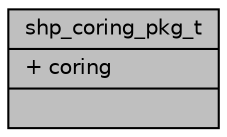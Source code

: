 digraph "shp_coring_pkg_t"
{
 // INTERACTIVE_SVG=YES
 // LATEX_PDF_SIZE
  bgcolor="transparent";
  edge [fontname="Helvetica",fontsize="10",labelfontname="Helvetica",labelfontsize="10"];
  node [fontname="Helvetica",fontsize="10",shape=record];
  Node1 [label="{shp_coring_pkg_t\n|+ coring\l|}",height=0.2,width=0.4,color="black", fillcolor="grey75", style="filled", fontcolor="black",tooltip="Description of first dewarp sharpening coring table."];
}
